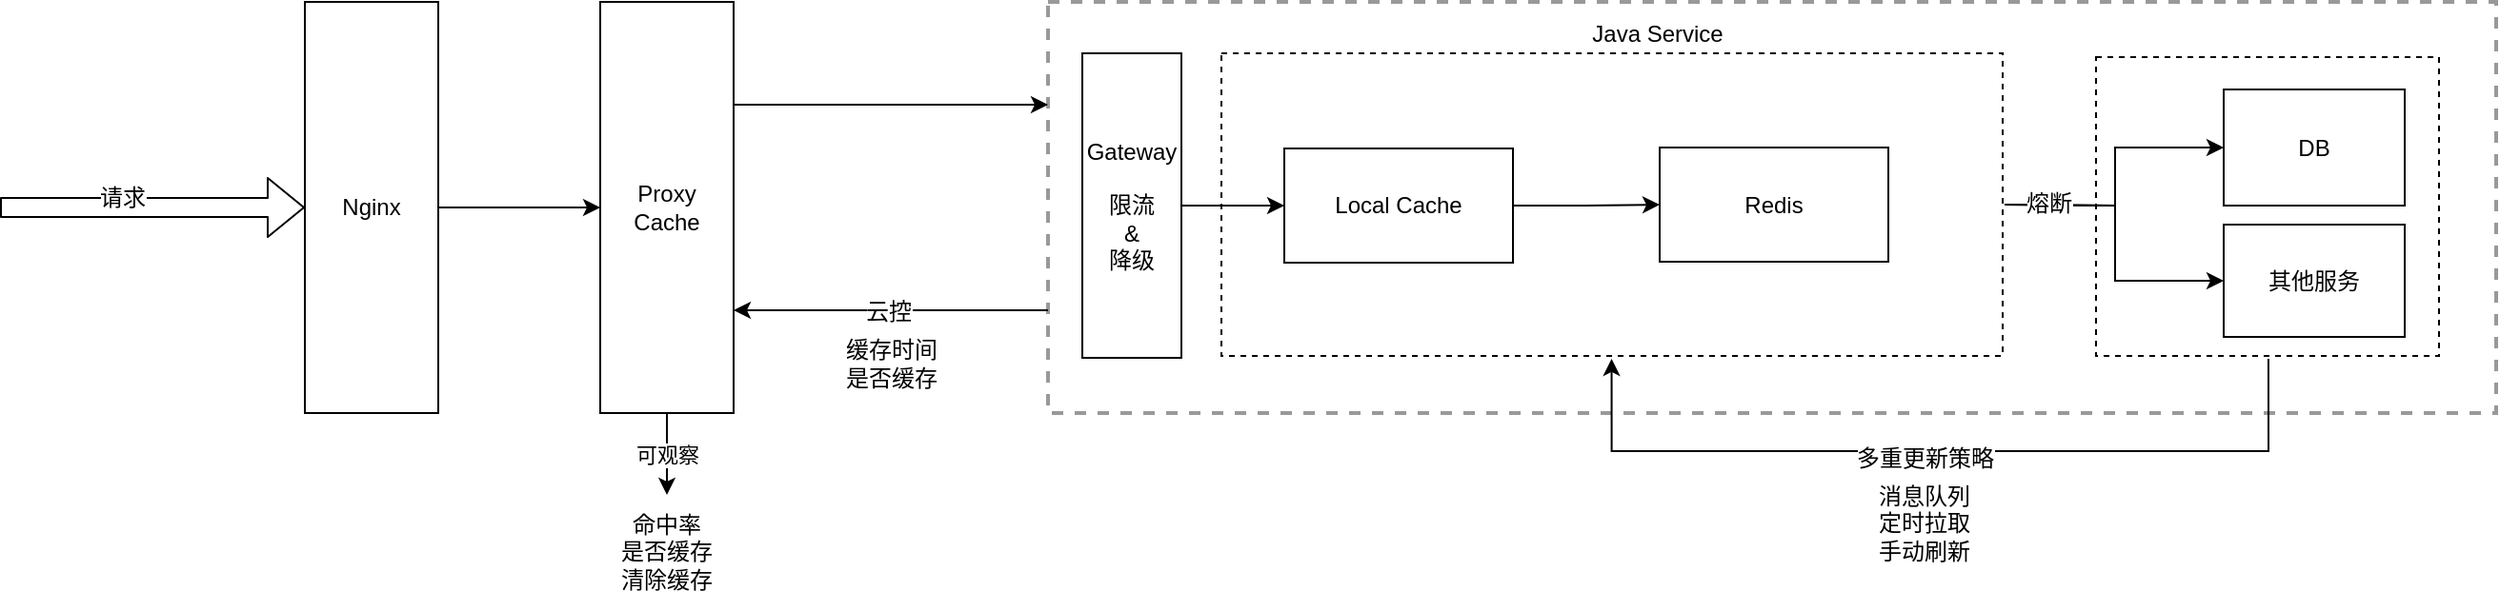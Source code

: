 <mxfile version="10.7.7" type="github"><diagram id="t-BSXwOw7zd3HDcYqu_6" name="第 1 页"><mxGraphModel dx="1638" dy="779" grid="1" gridSize="10" guides="1" tooltips="1" connect="1" arrows="1" fold="1" page="1" pageScale="1" pageWidth="826" pageHeight="1169" math="0" shadow="0"><root><mxCell id="0"/><mxCell id="1" parent="0"/><mxCell id="8t-GNLuGYdWeni0fs2yw-1" value="" style="rounded=0;whiteSpace=wrap;html=1;dashed=1;opacity=40;strokeWidth=2;" parent="1" vertex="1"><mxGeometry x="560" y="384" width="760" height="216" as="geometry"/></mxCell><mxCell id="8t-GNLuGYdWeni0fs2yw-2" style="edgeStyle=orthogonalEdgeStyle;rounded=0;orthogonalLoop=1;jettySize=auto;html=1;entryX=0.5;entryY=1;entryDx=0;entryDy=0;exitX=0.5;exitY=1;exitDx=0;exitDy=0;" parent="1" edge="1"><mxGeometry relative="1" as="geometry"><mxPoint x="1200.471" y="571.471" as="sourcePoint"/><mxPoint x="855.765" y="571.471" as="targetPoint"/><Array as="points"><mxPoint x="1200" y="620"/><mxPoint x="856" y="620"/></Array></mxGeometry></mxCell><mxCell id="8t-GNLuGYdWeni0fs2yw-3" value="多重更新策略" style="text;html=1;resizable=0;points=[];align=center;verticalAlign=middle;labelBackgroundColor=#ffffff;" parent="8t-GNLuGYdWeni0fs2yw-2" vertex="1" connectable="0"><mxGeometry x="0.04" y="4" relative="1" as="geometry"><mxPoint as="offset"/></mxGeometry></mxCell><mxCell id="8t-GNLuGYdWeni0fs2yw-4" value="" style="rounded=0;whiteSpace=wrap;html=1;dashed=1;strokeWidth=1;" parent="1" vertex="1"><mxGeometry x="1110" y="413" width="180" height="157" as="geometry"/></mxCell><mxCell id="8t-GNLuGYdWeni0fs2yw-5" value="" style="rounded=0;whiteSpace=wrap;html=1;strokeWidth=1;dashed=1;" parent="1" vertex="1"><mxGeometry x="651" y="411" width="410" height="159" as="geometry"/></mxCell><mxCell id="8t-GNLuGYdWeni0fs2yw-6" style="edgeStyle=orthogonalEdgeStyle;rounded=0;orthogonalLoop=1;jettySize=auto;html=1;exitX=0;exitY=0.75;exitDx=0;exitDy=0;entryX=1;entryY=0.75;entryDx=0;entryDy=0;" parent="1" source="8t-GNLuGYdWeni0fs2yw-1" target="8t-GNLuGYdWeni0fs2yw-18" edge="1"><mxGeometry relative="1" as="geometry"/></mxCell><mxCell id="8t-GNLuGYdWeni0fs2yw-7" value="云控" style="text;html=1;resizable=0;points=[];align=center;verticalAlign=middle;labelBackgroundColor=#ffffff;" parent="8t-GNLuGYdWeni0fs2yw-6" vertex="1" connectable="0"><mxGeometry x="0.023" y="1" relative="1" as="geometry"><mxPoint as="offset"/></mxGeometry></mxCell><mxCell id="8t-GNLuGYdWeni0fs2yw-8" value="" style="edgeStyle=orthogonalEdgeStyle;rounded=0;orthogonalLoop=1;jettySize=auto;html=1;" parent="1" source="8t-GNLuGYdWeni0fs2yw-9" target="8t-GNLuGYdWeni0fs2yw-13" edge="1"><mxGeometry relative="1" as="geometry"/></mxCell><mxCell id="8t-GNLuGYdWeni0fs2yw-9" value="Local Cache" style="rounded=0;whiteSpace=wrap;html=1;" parent="1" vertex="1"><mxGeometry x="684" y="461" width="120" height="60" as="geometry"/></mxCell><mxCell id="8t-GNLuGYdWeni0fs2yw-10" value="" style="edgeStyle=orthogonalEdgeStyle;rounded=0;orthogonalLoop=1;jettySize=auto;html=1;" parent="1" target="8t-GNLuGYdWeni0fs2yw-14" edge="1"><mxGeometry relative="1" as="geometry"><mxPoint x="1062.0" y="490.5" as="sourcePoint"/></mxGeometry></mxCell><mxCell id="8t-GNLuGYdWeni0fs2yw-11" style="edgeStyle=orthogonalEdgeStyle;rounded=0;orthogonalLoop=1;jettySize=auto;html=1;entryX=0;entryY=0.5;entryDx=0;entryDy=0;" parent="1" target="8t-GNLuGYdWeni0fs2yw-15" edge="1"><mxGeometry relative="1" as="geometry"><mxPoint x="1062.0" y="490.5" as="sourcePoint"/></mxGeometry></mxCell><mxCell id="8t-GNLuGYdWeni0fs2yw-12" value="熔断&lt;br&gt;" style="text;html=1;resizable=0;points=[];align=center;verticalAlign=middle;labelBackgroundColor=#ffffff;" parent="8t-GNLuGYdWeni0fs2yw-11" vertex="1" connectable="0"><mxGeometry x="-0.701" y="1" relative="1" as="geometry"><mxPoint as="offset"/></mxGeometry></mxCell><mxCell id="8t-GNLuGYdWeni0fs2yw-13" value="Redis&lt;br&gt;" style="rounded=0;whiteSpace=wrap;html=1;" parent="1" vertex="1"><mxGeometry x="881" y="460.5" width="120" height="60" as="geometry"/></mxCell><mxCell id="8t-GNLuGYdWeni0fs2yw-14" value="DB&lt;br&gt;" style="rounded=0;whiteSpace=wrap;html=1;" parent="1" vertex="1"><mxGeometry x="1177" y="430" width="95" height="61" as="geometry"/></mxCell><mxCell id="8t-GNLuGYdWeni0fs2yw-15" value="其他服务" style="rounded=0;whiteSpace=wrap;html=1;" parent="1" vertex="1"><mxGeometry x="1177" y="501" width="95" height="59" as="geometry"/></mxCell><mxCell id="8t-GNLuGYdWeni0fs2yw-16" style="edgeStyle=orthogonalEdgeStyle;rounded=0;orthogonalLoop=1;jettySize=auto;html=1;exitX=1;exitY=0.25;exitDx=0;exitDy=0;entryX=0;entryY=0.25;entryDx=0;entryDy=0;" parent="1" source="8t-GNLuGYdWeni0fs2yw-18" target="8t-GNLuGYdWeni0fs2yw-1" edge="1"><mxGeometry relative="1" as="geometry"/></mxCell><mxCell id="8t-GNLuGYdWeni0fs2yw-17" value="可观察" style="edgeStyle=orthogonalEdgeStyle;rounded=0;orthogonalLoop=1;jettySize=auto;html=1;entryX=0.5;entryY=0;entryDx=0;entryDy=0;" parent="1" source="8t-GNLuGYdWeni0fs2yw-18" target="8t-GNLuGYdWeni0fs2yw-28" edge="1"><mxGeometry relative="1" as="geometry"/></mxCell><mxCell id="8t-GNLuGYdWeni0fs2yw-18" value="Proxy Cache" style="rounded=0;whiteSpace=wrap;html=1;" parent="1" vertex="1"><mxGeometry x="325" y="384" width="70" height="216" as="geometry"/></mxCell><mxCell id="8t-GNLuGYdWeni0fs2yw-19" value="Java Service" style="text;html=1;strokeColor=none;fillColor=none;align=center;verticalAlign=middle;whiteSpace=wrap;rounded=0;dashed=1;opacity=40;" parent="1" vertex="1"><mxGeometry x="835" y="391" width="90" height="20" as="geometry"/></mxCell><mxCell id="8t-GNLuGYdWeni0fs2yw-20" value="缓存时间&lt;br&gt;是否缓存&lt;br&gt;" style="text;html=1;strokeColor=none;fillColor=none;align=center;verticalAlign=middle;whiteSpace=wrap;rounded=0;dashed=1;opacity=40;" parent="1" vertex="1"><mxGeometry x="437.5" y="561" width="80" height="26" as="geometry"/></mxCell><mxCell id="8t-GNLuGYdWeni0fs2yw-21" style="edgeStyle=orthogonalEdgeStyle;rounded=0;orthogonalLoop=1;jettySize=auto;html=1;exitX=1;exitY=0.5;exitDx=0;exitDy=0;entryX=0;entryY=0.5;entryDx=0;entryDy=0;" parent="1" source="8t-GNLuGYdWeni0fs2yw-22" target="8t-GNLuGYdWeni0fs2yw-18" edge="1"><mxGeometry relative="1" as="geometry"/></mxCell><mxCell id="8t-GNLuGYdWeni0fs2yw-22" value="Nginx" style="rounded=0;whiteSpace=wrap;html=1;" parent="1" vertex="1"><mxGeometry x="170" y="384" width="70" height="216" as="geometry"/></mxCell><mxCell id="8t-GNLuGYdWeni0fs2yw-23" style="edgeStyle=orthogonalEdgeStyle;rounded=0;orthogonalLoop=1;jettySize=auto;html=1;exitX=1;exitY=0.5;exitDx=0;exitDy=0;entryX=0;entryY=0.5;entryDx=0;entryDy=0;" parent="1" source="8t-GNLuGYdWeni0fs2yw-24" target="8t-GNLuGYdWeni0fs2yw-9" edge="1"><mxGeometry relative="1" as="geometry"/></mxCell><mxCell id="8t-GNLuGYdWeni0fs2yw-24" value="Gateway&lt;br&gt;&lt;br&gt;限流&lt;br&gt;&amp;amp;&lt;br&gt;降级&lt;br&gt;" style="rounded=0;whiteSpace=wrap;html=1;strokeWidth=1;" parent="1" vertex="1"><mxGeometry x="578" y="411" width="52" height="160" as="geometry"/></mxCell><mxCell id="8t-GNLuGYdWeni0fs2yw-25" value="" style="shape=flexArrow;endArrow=classic;html=1;entryX=0;entryY=0.5;entryDx=0;entryDy=0;" parent="1" target="8t-GNLuGYdWeni0fs2yw-22" edge="1"><mxGeometry width="50" height="50" relative="1" as="geometry"><mxPoint x="10" y="492" as="sourcePoint"/><mxPoint x="220" y="620" as="targetPoint"/></mxGeometry></mxCell><mxCell id="8t-GNLuGYdWeni0fs2yw-26" value="请求&lt;br&gt;" style="text;html=1;resizable=0;points=[];align=center;verticalAlign=middle;labelBackgroundColor=#ffffff;" parent="8t-GNLuGYdWeni0fs2yw-25" vertex="1" connectable="0"><mxGeometry x="-0.2" y="5" relative="1" as="geometry"><mxPoint as="offset"/></mxGeometry></mxCell><mxCell id="8t-GNLuGYdWeni0fs2yw-27" value="消息队列&lt;br&gt;定时拉取&lt;br&gt;手动刷新&lt;br&gt;" style="text;html=1;strokeColor=none;fillColor=none;align=center;verticalAlign=middle;whiteSpace=wrap;rounded=0;dashed=1;" parent="1" vertex="1"><mxGeometry x="970" y="638" width="100" height="40" as="geometry"/></mxCell><mxCell id="8t-GNLuGYdWeni0fs2yw-28" value="命中率&lt;br&gt;是否缓存&lt;br&gt;清除缓存&lt;br&gt;" style="text;html=1;strokeColor=none;fillColor=none;align=center;verticalAlign=middle;whiteSpace=wrap;rounded=0;dashed=1;" parent="1" vertex="1"><mxGeometry x="325" y="643" width="70" height="60" as="geometry"/></mxCell></root></mxGraphModel></diagram></mxfile>